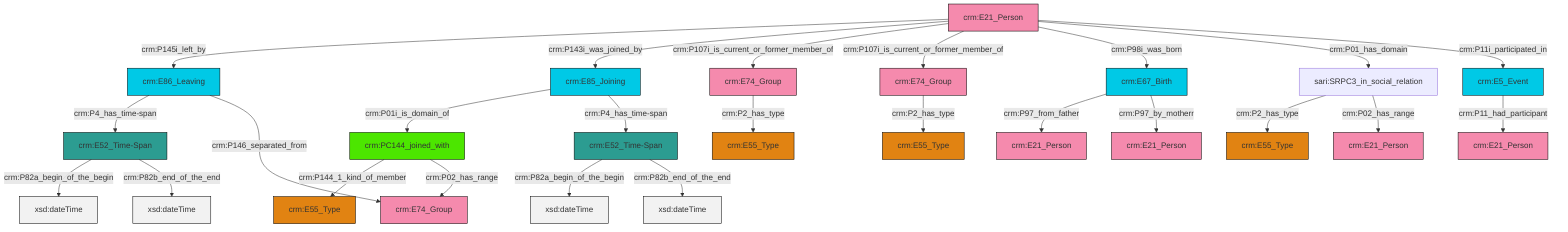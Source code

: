 graph TD
classDef Literal fill:#f2f2f2,stroke:#000000;
classDef CRM_Entity fill:#FFFFFF,stroke:#000000;
classDef Temporal_Entity fill:#00C9E6, stroke:#000000;
classDef Type fill:#E18312, stroke:#000000;
classDef Time-Span fill:#2C9C91, stroke:#000000;
classDef Appellation fill:#FFEB7F, stroke:#000000;
classDef Place fill:#008836, stroke:#000000;
classDef Persistent_Item fill:#B266B2, stroke:#000000;
classDef Conceptual_Object fill:#FFD700, stroke:#000000;
classDef Physical_Thing fill:#D2B48C, stroke:#000000;
classDef Actor fill:#f58aad, stroke:#000000;
classDef PC_Classes fill:#4ce600, stroke:#000000;
classDef Multi fill:#cccccc,stroke:#000000;

4["crm:E74_Group"]:::Actor -->|crm:P2_has_type| 5["crm:E55_Type"]:::Type
6["crm:E86_Leaving"]:::Temporal_Entity -->|crm:P4_has_time-span| 7["crm:E52_Time-Span"]:::Time-Span
10["crm:E67_Birth"]:::Temporal_Entity -->|crm:P97_from_father| 11["crm:E21_Person"]:::Actor
14["crm:E21_Person"]:::Actor -->|crm:P145i_left_by| 6["crm:E86_Leaving"]:::Temporal_Entity
15["crm:E85_Joining"]:::Temporal_Entity -->|crm:P01i_is_domain_of| 2["crm:PC144_joined_with"]:::PC_Classes
14["crm:E21_Person"]:::Actor -->|crm:P143i_was_joined_by| 15["crm:E85_Joining"]:::Temporal_Entity
15["crm:E85_Joining"]:::Temporal_Entity -->|crm:P4_has_time-span| 17["crm:E52_Time-Span"]:::Time-Span
21["crm:E5_Event"]:::Temporal_Entity -->|crm:P11_had_participant| 0["crm:E21_Person"]:::Actor
14["crm:E21_Person"]:::Actor -->|crm:P107i_is_current_or_former_member_of| 22["crm:E74_Group"]:::Actor
17["crm:E52_Time-Span"]:::Time-Span -->|crm:P82a_begin_of_the_begin| 23[xsd:dateTime]:::Literal
2["crm:PC144_joined_with"]:::PC_Classes -->|crm:P144_1_kind_of_member| 18["crm:E55_Type"]:::Type
14["crm:E21_Person"]:::Actor -->|crm:P107i_is_current_or_former_member_of| 4["crm:E74_Group"]:::Actor
14["crm:E21_Person"]:::Actor -->|crm:P98i_was_born| 10["crm:E67_Birth"]:::Temporal_Entity
7["crm:E52_Time-Span"]:::Time-Span -->|crm:P82a_begin_of_the_begin| 33[xsd:dateTime]:::Literal
31["sari:SRPC3_in_social_relation"]:::Default -->|crm:P2_has_type| 29["crm:E55_Type"]:::Type
7["crm:E52_Time-Span"]:::Time-Span -->|crm:P82b_end_of_the_end| 39[xsd:dateTime]:::Literal
2["crm:PC144_joined_with"]:::PC_Classes -->|crm:P02_has_range| 24["crm:E74_Group"]:::Actor
31["sari:SRPC3_in_social_relation"]:::Default -->|crm:P02_has_range| 40["crm:E21_Person"]:::Actor
10["crm:E67_Birth"]:::Temporal_Entity -->|crm:P97_by_motherr| 8["crm:E21_Person"]:::Actor
14["crm:E21_Person"]:::Actor -->|crm:P01_has_domain| 31["sari:SRPC3_in_social_relation"]:::Default
22["crm:E74_Group"]:::Actor -->|crm:P2_has_type| 12["crm:E55_Type"]:::Type
6["crm:E86_Leaving"]:::Temporal_Entity -->|crm:P146_separated_from| 24["crm:E74_Group"]:::Actor
17["crm:E52_Time-Span"]:::Time-Span -->|crm:P82b_end_of_the_end| 43[xsd:dateTime]:::Literal
14["crm:E21_Person"]:::Actor -->|crm:P11i_participated_in| 21["crm:E5_Event"]:::Temporal_Entity
